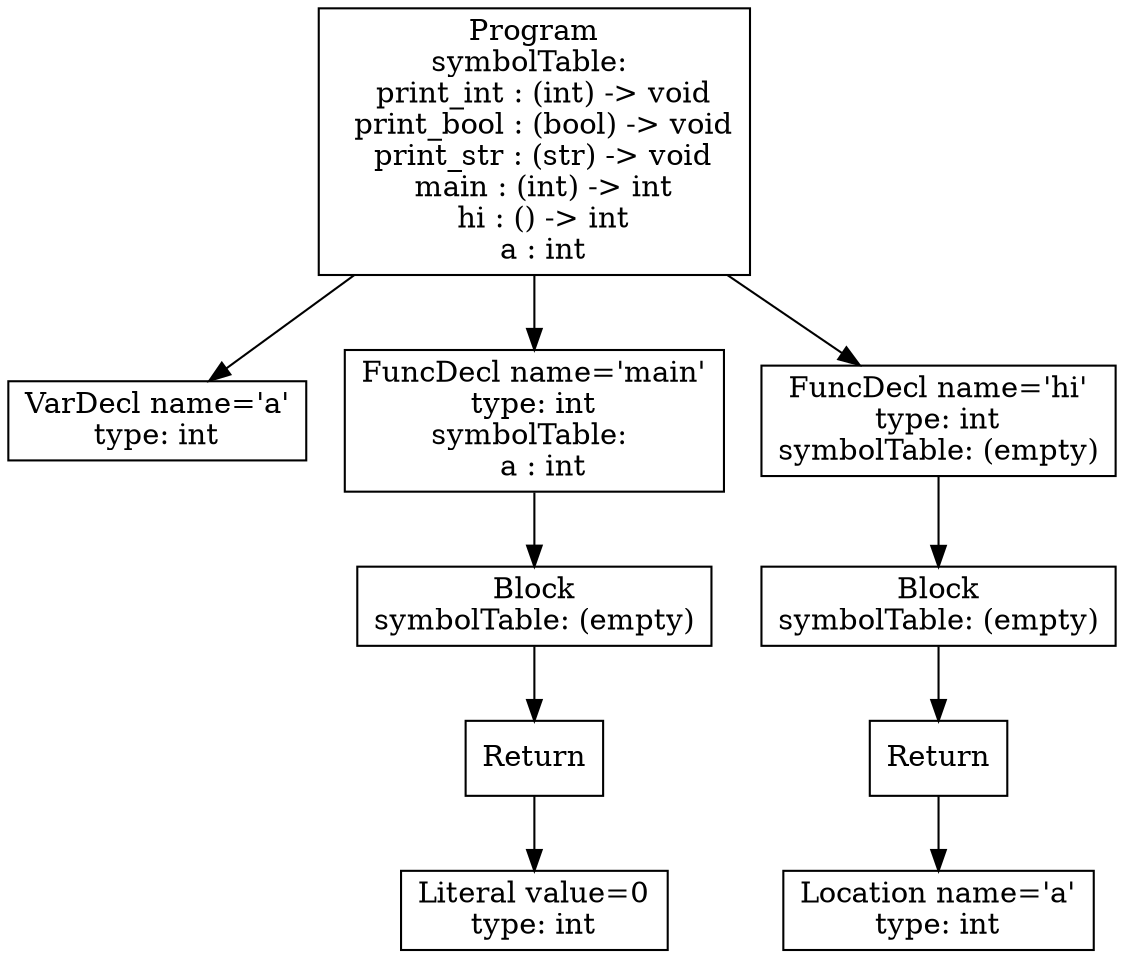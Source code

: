 digraph AST {
1 [shape=box, label="VarDecl name='a'\ntype: int"];
5 [shape=box, label="Literal value=0\ntype: int"];
4 [shape=box, label="Return"];
4 -> 5;
3 [shape=box, label="Block\nsymbolTable: (empty)"];
3 -> 4;
2 [shape=box, label="FuncDecl name='main'\ntype: int\nsymbolTable: \n  a : int"];
2 -> 3;
9 [shape=box, label="Location name='a'\ntype: int"];
8 [shape=box, label="Return"];
8 -> 9;
7 [shape=box, label="Block\nsymbolTable: (empty)"];
7 -> 8;
6 [shape=box, label="FuncDecl name='hi'\ntype: int\nsymbolTable: (empty)"];
6 -> 7;
0 [shape=box, label="Program\nsymbolTable: \n  print_int : (int) -> void\n  print_bool : (bool) -> void\n  print_str : (str) -> void\n  main : (int) -> int\n  hi : () -> int\n  a : int"];
0 -> 1;
0 -> 2;
0 -> 6;
}
